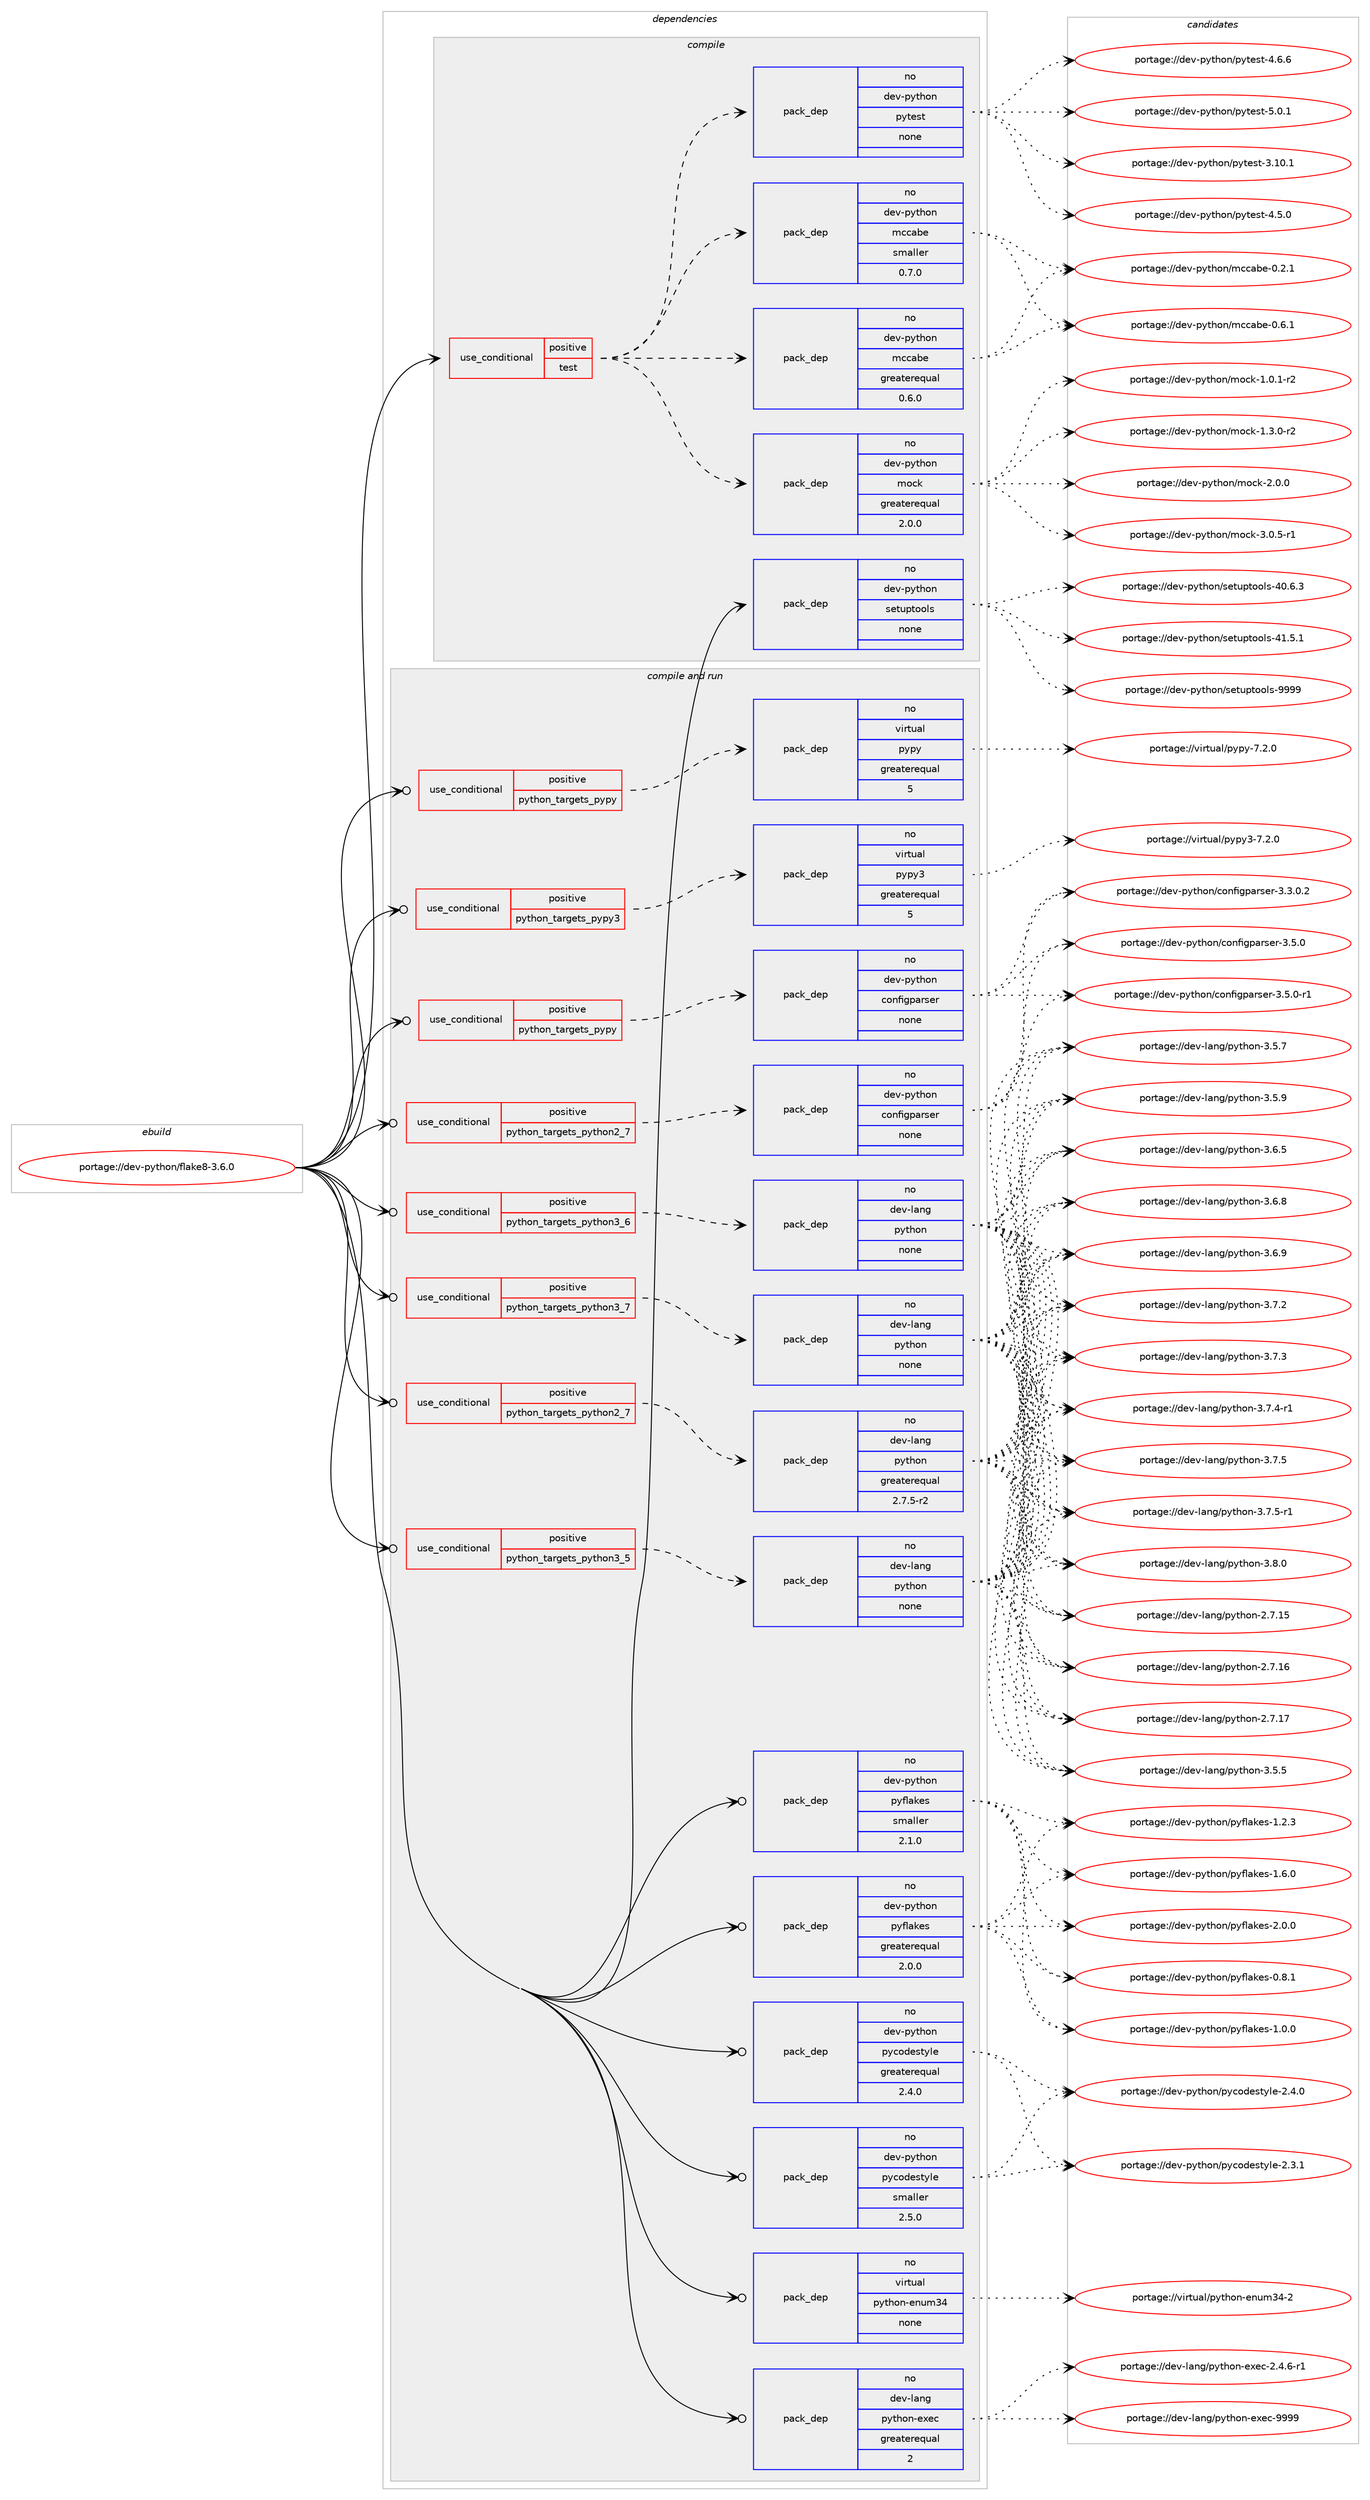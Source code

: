 digraph prolog {

# *************
# Graph options
# *************

newrank=true;
concentrate=true;
compound=true;
graph [rankdir=LR,fontname=Helvetica,fontsize=10,ranksep=1.5];#, ranksep=2.5, nodesep=0.2];
edge  [arrowhead=vee];
node  [fontname=Helvetica,fontsize=10];

# **********
# The ebuild
# **********

subgraph cluster_leftcol {
color=gray;
rank=same;
label=<<i>ebuild</i>>;
id [label="portage://dev-python/flake8-3.6.0", color=red, width=4, href="../dev-python/flake8-3.6.0.svg"];
}

# ****************
# The dependencies
# ****************

subgraph cluster_midcol {
color=gray;
label=<<i>dependencies</i>>;
subgraph cluster_compile {
fillcolor="#eeeeee";
style=filled;
label=<<i>compile</i>>;
subgraph cond28658 {
dependency139515 [label=<<TABLE BORDER="0" CELLBORDER="1" CELLSPACING="0" CELLPADDING="4"><TR><TD ROWSPAN="3" CELLPADDING="10">use_conditional</TD></TR><TR><TD>positive</TD></TR><TR><TD>test</TD></TR></TABLE>>, shape=none, color=red];
subgraph pack107529 {
dependency139516 [label=<<TABLE BORDER="0" CELLBORDER="1" CELLSPACING="0" CELLPADDING="4" WIDTH="220"><TR><TD ROWSPAN="6" CELLPADDING="30">pack_dep</TD></TR><TR><TD WIDTH="110">no</TD></TR><TR><TD>dev-python</TD></TR><TR><TD>mccabe</TD></TR><TR><TD>greaterequal</TD></TR><TR><TD>0.6.0</TD></TR></TABLE>>, shape=none, color=blue];
}
dependency139515:e -> dependency139516:w [weight=20,style="dashed",arrowhead="vee"];
subgraph pack107530 {
dependency139517 [label=<<TABLE BORDER="0" CELLBORDER="1" CELLSPACING="0" CELLPADDING="4" WIDTH="220"><TR><TD ROWSPAN="6" CELLPADDING="30">pack_dep</TD></TR><TR><TD WIDTH="110">no</TD></TR><TR><TD>dev-python</TD></TR><TR><TD>mccabe</TD></TR><TR><TD>smaller</TD></TR><TR><TD>0.7.0</TD></TR></TABLE>>, shape=none, color=blue];
}
dependency139515:e -> dependency139517:w [weight=20,style="dashed",arrowhead="vee"];
subgraph pack107531 {
dependency139518 [label=<<TABLE BORDER="0" CELLBORDER="1" CELLSPACING="0" CELLPADDING="4" WIDTH="220"><TR><TD ROWSPAN="6" CELLPADDING="30">pack_dep</TD></TR><TR><TD WIDTH="110">no</TD></TR><TR><TD>dev-python</TD></TR><TR><TD>pytest</TD></TR><TR><TD>none</TD></TR><TR><TD></TD></TR></TABLE>>, shape=none, color=blue];
}
dependency139515:e -> dependency139518:w [weight=20,style="dashed",arrowhead="vee"];
subgraph pack107532 {
dependency139519 [label=<<TABLE BORDER="0" CELLBORDER="1" CELLSPACING="0" CELLPADDING="4" WIDTH="220"><TR><TD ROWSPAN="6" CELLPADDING="30">pack_dep</TD></TR><TR><TD WIDTH="110">no</TD></TR><TR><TD>dev-python</TD></TR><TR><TD>mock</TD></TR><TR><TD>greaterequal</TD></TR><TR><TD>2.0.0</TD></TR></TABLE>>, shape=none, color=blue];
}
dependency139515:e -> dependency139519:w [weight=20,style="dashed",arrowhead="vee"];
}
id:e -> dependency139515:w [weight=20,style="solid",arrowhead="vee"];
subgraph pack107533 {
dependency139520 [label=<<TABLE BORDER="0" CELLBORDER="1" CELLSPACING="0" CELLPADDING="4" WIDTH="220"><TR><TD ROWSPAN="6" CELLPADDING="30">pack_dep</TD></TR><TR><TD WIDTH="110">no</TD></TR><TR><TD>dev-python</TD></TR><TR><TD>setuptools</TD></TR><TR><TD>none</TD></TR><TR><TD></TD></TR></TABLE>>, shape=none, color=blue];
}
id:e -> dependency139520:w [weight=20,style="solid",arrowhead="vee"];
}
subgraph cluster_compileandrun {
fillcolor="#eeeeee";
style=filled;
label=<<i>compile and run</i>>;
subgraph cond28659 {
dependency139521 [label=<<TABLE BORDER="0" CELLBORDER="1" CELLSPACING="0" CELLPADDING="4"><TR><TD ROWSPAN="3" CELLPADDING="10">use_conditional</TD></TR><TR><TD>positive</TD></TR><TR><TD>python_targets_pypy</TD></TR></TABLE>>, shape=none, color=red];
subgraph pack107534 {
dependency139522 [label=<<TABLE BORDER="0" CELLBORDER="1" CELLSPACING="0" CELLPADDING="4" WIDTH="220"><TR><TD ROWSPAN="6" CELLPADDING="30">pack_dep</TD></TR><TR><TD WIDTH="110">no</TD></TR><TR><TD>dev-python</TD></TR><TR><TD>configparser</TD></TR><TR><TD>none</TD></TR><TR><TD></TD></TR></TABLE>>, shape=none, color=blue];
}
dependency139521:e -> dependency139522:w [weight=20,style="dashed",arrowhead="vee"];
}
id:e -> dependency139521:w [weight=20,style="solid",arrowhead="odotvee"];
subgraph cond28660 {
dependency139523 [label=<<TABLE BORDER="0" CELLBORDER="1" CELLSPACING="0" CELLPADDING="4"><TR><TD ROWSPAN="3" CELLPADDING="10">use_conditional</TD></TR><TR><TD>positive</TD></TR><TR><TD>python_targets_pypy</TD></TR></TABLE>>, shape=none, color=red];
subgraph pack107535 {
dependency139524 [label=<<TABLE BORDER="0" CELLBORDER="1" CELLSPACING="0" CELLPADDING="4" WIDTH="220"><TR><TD ROWSPAN="6" CELLPADDING="30">pack_dep</TD></TR><TR><TD WIDTH="110">no</TD></TR><TR><TD>virtual</TD></TR><TR><TD>pypy</TD></TR><TR><TD>greaterequal</TD></TR><TR><TD>5</TD></TR></TABLE>>, shape=none, color=blue];
}
dependency139523:e -> dependency139524:w [weight=20,style="dashed",arrowhead="vee"];
}
id:e -> dependency139523:w [weight=20,style="solid",arrowhead="odotvee"];
subgraph cond28661 {
dependency139525 [label=<<TABLE BORDER="0" CELLBORDER="1" CELLSPACING="0" CELLPADDING="4"><TR><TD ROWSPAN="3" CELLPADDING="10">use_conditional</TD></TR><TR><TD>positive</TD></TR><TR><TD>python_targets_pypy3</TD></TR></TABLE>>, shape=none, color=red];
subgraph pack107536 {
dependency139526 [label=<<TABLE BORDER="0" CELLBORDER="1" CELLSPACING="0" CELLPADDING="4" WIDTH="220"><TR><TD ROWSPAN="6" CELLPADDING="30">pack_dep</TD></TR><TR><TD WIDTH="110">no</TD></TR><TR><TD>virtual</TD></TR><TR><TD>pypy3</TD></TR><TR><TD>greaterequal</TD></TR><TR><TD>5</TD></TR></TABLE>>, shape=none, color=blue];
}
dependency139525:e -> dependency139526:w [weight=20,style="dashed",arrowhead="vee"];
}
id:e -> dependency139525:w [weight=20,style="solid",arrowhead="odotvee"];
subgraph cond28662 {
dependency139527 [label=<<TABLE BORDER="0" CELLBORDER="1" CELLSPACING="0" CELLPADDING="4"><TR><TD ROWSPAN="3" CELLPADDING="10">use_conditional</TD></TR><TR><TD>positive</TD></TR><TR><TD>python_targets_python2_7</TD></TR></TABLE>>, shape=none, color=red];
subgraph pack107537 {
dependency139528 [label=<<TABLE BORDER="0" CELLBORDER="1" CELLSPACING="0" CELLPADDING="4" WIDTH="220"><TR><TD ROWSPAN="6" CELLPADDING="30">pack_dep</TD></TR><TR><TD WIDTH="110">no</TD></TR><TR><TD>dev-lang</TD></TR><TR><TD>python</TD></TR><TR><TD>greaterequal</TD></TR><TR><TD>2.7.5-r2</TD></TR></TABLE>>, shape=none, color=blue];
}
dependency139527:e -> dependency139528:w [weight=20,style="dashed",arrowhead="vee"];
}
id:e -> dependency139527:w [weight=20,style="solid",arrowhead="odotvee"];
subgraph cond28663 {
dependency139529 [label=<<TABLE BORDER="0" CELLBORDER="1" CELLSPACING="0" CELLPADDING="4"><TR><TD ROWSPAN="3" CELLPADDING="10">use_conditional</TD></TR><TR><TD>positive</TD></TR><TR><TD>python_targets_python2_7</TD></TR></TABLE>>, shape=none, color=red];
subgraph pack107538 {
dependency139530 [label=<<TABLE BORDER="0" CELLBORDER="1" CELLSPACING="0" CELLPADDING="4" WIDTH="220"><TR><TD ROWSPAN="6" CELLPADDING="30">pack_dep</TD></TR><TR><TD WIDTH="110">no</TD></TR><TR><TD>dev-python</TD></TR><TR><TD>configparser</TD></TR><TR><TD>none</TD></TR><TR><TD></TD></TR></TABLE>>, shape=none, color=blue];
}
dependency139529:e -> dependency139530:w [weight=20,style="dashed",arrowhead="vee"];
}
id:e -> dependency139529:w [weight=20,style="solid",arrowhead="odotvee"];
subgraph cond28664 {
dependency139531 [label=<<TABLE BORDER="0" CELLBORDER="1" CELLSPACING="0" CELLPADDING="4"><TR><TD ROWSPAN="3" CELLPADDING="10">use_conditional</TD></TR><TR><TD>positive</TD></TR><TR><TD>python_targets_python3_5</TD></TR></TABLE>>, shape=none, color=red];
subgraph pack107539 {
dependency139532 [label=<<TABLE BORDER="0" CELLBORDER="1" CELLSPACING="0" CELLPADDING="4" WIDTH="220"><TR><TD ROWSPAN="6" CELLPADDING="30">pack_dep</TD></TR><TR><TD WIDTH="110">no</TD></TR><TR><TD>dev-lang</TD></TR><TR><TD>python</TD></TR><TR><TD>none</TD></TR><TR><TD></TD></TR></TABLE>>, shape=none, color=blue];
}
dependency139531:e -> dependency139532:w [weight=20,style="dashed",arrowhead="vee"];
}
id:e -> dependency139531:w [weight=20,style="solid",arrowhead="odotvee"];
subgraph cond28665 {
dependency139533 [label=<<TABLE BORDER="0" CELLBORDER="1" CELLSPACING="0" CELLPADDING="4"><TR><TD ROWSPAN="3" CELLPADDING="10">use_conditional</TD></TR><TR><TD>positive</TD></TR><TR><TD>python_targets_python3_6</TD></TR></TABLE>>, shape=none, color=red];
subgraph pack107540 {
dependency139534 [label=<<TABLE BORDER="0" CELLBORDER="1" CELLSPACING="0" CELLPADDING="4" WIDTH="220"><TR><TD ROWSPAN="6" CELLPADDING="30">pack_dep</TD></TR><TR><TD WIDTH="110">no</TD></TR><TR><TD>dev-lang</TD></TR><TR><TD>python</TD></TR><TR><TD>none</TD></TR><TR><TD></TD></TR></TABLE>>, shape=none, color=blue];
}
dependency139533:e -> dependency139534:w [weight=20,style="dashed",arrowhead="vee"];
}
id:e -> dependency139533:w [weight=20,style="solid",arrowhead="odotvee"];
subgraph cond28666 {
dependency139535 [label=<<TABLE BORDER="0" CELLBORDER="1" CELLSPACING="0" CELLPADDING="4"><TR><TD ROWSPAN="3" CELLPADDING="10">use_conditional</TD></TR><TR><TD>positive</TD></TR><TR><TD>python_targets_python3_7</TD></TR></TABLE>>, shape=none, color=red];
subgraph pack107541 {
dependency139536 [label=<<TABLE BORDER="0" CELLBORDER="1" CELLSPACING="0" CELLPADDING="4" WIDTH="220"><TR><TD ROWSPAN="6" CELLPADDING="30">pack_dep</TD></TR><TR><TD WIDTH="110">no</TD></TR><TR><TD>dev-lang</TD></TR><TR><TD>python</TD></TR><TR><TD>none</TD></TR><TR><TD></TD></TR></TABLE>>, shape=none, color=blue];
}
dependency139535:e -> dependency139536:w [weight=20,style="dashed",arrowhead="vee"];
}
id:e -> dependency139535:w [weight=20,style="solid",arrowhead="odotvee"];
subgraph pack107542 {
dependency139537 [label=<<TABLE BORDER="0" CELLBORDER="1" CELLSPACING="0" CELLPADDING="4" WIDTH="220"><TR><TD ROWSPAN="6" CELLPADDING="30">pack_dep</TD></TR><TR><TD WIDTH="110">no</TD></TR><TR><TD>dev-lang</TD></TR><TR><TD>python-exec</TD></TR><TR><TD>greaterequal</TD></TR><TR><TD>2</TD></TR></TABLE>>, shape=none, color=blue];
}
id:e -> dependency139537:w [weight=20,style="solid",arrowhead="odotvee"];
subgraph pack107543 {
dependency139538 [label=<<TABLE BORDER="0" CELLBORDER="1" CELLSPACING="0" CELLPADDING="4" WIDTH="220"><TR><TD ROWSPAN="6" CELLPADDING="30">pack_dep</TD></TR><TR><TD WIDTH="110">no</TD></TR><TR><TD>dev-python</TD></TR><TR><TD>pycodestyle</TD></TR><TR><TD>greaterequal</TD></TR><TR><TD>2.4.0</TD></TR></TABLE>>, shape=none, color=blue];
}
id:e -> dependency139538:w [weight=20,style="solid",arrowhead="odotvee"];
subgraph pack107544 {
dependency139539 [label=<<TABLE BORDER="0" CELLBORDER="1" CELLSPACING="0" CELLPADDING="4" WIDTH="220"><TR><TD ROWSPAN="6" CELLPADDING="30">pack_dep</TD></TR><TR><TD WIDTH="110">no</TD></TR><TR><TD>dev-python</TD></TR><TR><TD>pycodestyle</TD></TR><TR><TD>smaller</TD></TR><TR><TD>2.5.0</TD></TR></TABLE>>, shape=none, color=blue];
}
id:e -> dependency139539:w [weight=20,style="solid",arrowhead="odotvee"];
subgraph pack107545 {
dependency139540 [label=<<TABLE BORDER="0" CELLBORDER="1" CELLSPACING="0" CELLPADDING="4" WIDTH="220"><TR><TD ROWSPAN="6" CELLPADDING="30">pack_dep</TD></TR><TR><TD WIDTH="110">no</TD></TR><TR><TD>dev-python</TD></TR><TR><TD>pyflakes</TD></TR><TR><TD>greaterequal</TD></TR><TR><TD>2.0.0</TD></TR></TABLE>>, shape=none, color=blue];
}
id:e -> dependency139540:w [weight=20,style="solid",arrowhead="odotvee"];
subgraph pack107546 {
dependency139541 [label=<<TABLE BORDER="0" CELLBORDER="1" CELLSPACING="0" CELLPADDING="4" WIDTH="220"><TR><TD ROWSPAN="6" CELLPADDING="30">pack_dep</TD></TR><TR><TD WIDTH="110">no</TD></TR><TR><TD>dev-python</TD></TR><TR><TD>pyflakes</TD></TR><TR><TD>smaller</TD></TR><TR><TD>2.1.0</TD></TR></TABLE>>, shape=none, color=blue];
}
id:e -> dependency139541:w [weight=20,style="solid",arrowhead="odotvee"];
subgraph pack107547 {
dependency139542 [label=<<TABLE BORDER="0" CELLBORDER="1" CELLSPACING="0" CELLPADDING="4" WIDTH="220"><TR><TD ROWSPAN="6" CELLPADDING="30">pack_dep</TD></TR><TR><TD WIDTH="110">no</TD></TR><TR><TD>virtual</TD></TR><TR><TD>python-enum34</TD></TR><TR><TD>none</TD></TR><TR><TD></TD></TR></TABLE>>, shape=none, color=blue];
}
id:e -> dependency139542:w [weight=20,style="solid",arrowhead="odotvee"];
}
subgraph cluster_run {
fillcolor="#eeeeee";
style=filled;
label=<<i>run</i>>;
}
}

# **************
# The candidates
# **************

subgraph cluster_choices {
rank=same;
color=gray;
label=<<i>candidates</i>>;

subgraph choice107529 {
color=black;
nodesep=1;
choiceportage100101118451121211161041111104710999999798101454846504649 [label="portage://dev-python/mccabe-0.2.1", color=red, width=4,href="../dev-python/mccabe-0.2.1.svg"];
choiceportage100101118451121211161041111104710999999798101454846544649 [label="portage://dev-python/mccabe-0.6.1", color=red, width=4,href="../dev-python/mccabe-0.6.1.svg"];
dependency139516:e -> choiceportage100101118451121211161041111104710999999798101454846504649:w [style=dotted,weight="100"];
dependency139516:e -> choiceportage100101118451121211161041111104710999999798101454846544649:w [style=dotted,weight="100"];
}
subgraph choice107530 {
color=black;
nodesep=1;
choiceportage100101118451121211161041111104710999999798101454846504649 [label="portage://dev-python/mccabe-0.2.1", color=red, width=4,href="../dev-python/mccabe-0.2.1.svg"];
choiceportage100101118451121211161041111104710999999798101454846544649 [label="portage://dev-python/mccabe-0.6.1", color=red, width=4,href="../dev-python/mccabe-0.6.1.svg"];
dependency139517:e -> choiceportage100101118451121211161041111104710999999798101454846504649:w [style=dotted,weight="100"];
dependency139517:e -> choiceportage100101118451121211161041111104710999999798101454846544649:w [style=dotted,weight="100"];
}
subgraph choice107531 {
color=black;
nodesep=1;
choiceportage100101118451121211161041111104711212111610111511645514649484649 [label="portage://dev-python/pytest-3.10.1", color=red, width=4,href="../dev-python/pytest-3.10.1.svg"];
choiceportage1001011184511212111610411111047112121116101115116455246534648 [label="portage://dev-python/pytest-4.5.0", color=red, width=4,href="../dev-python/pytest-4.5.0.svg"];
choiceportage1001011184511212111610411111047112121116101115116455246544654 [label="portage://dev-python/pytest-4.6.6", color=red, width=4,href="../dev-python/pytest-4.6.6.svg"];
choiceportage1001011184511212111610411111047112121116101115116455346484649 [label="portage://dev-python/pytest-5.0.1", color=red, width=4,href="../dev-python/pytest-5.0.1.svg"];
dependency139518:e -> choiceportage100101118451121211161041111104711212111610111511645514649484649:w [style=dotted,weight="100"];
dependency139518:e -> choiceportage1001011184511212111610411111047112121116101115116455246534648:w [style=dotted,weight="100"];
dependency139518:e -> choiceportage1001011184511212111610411111047112121116101115116455246544654:w [style=dotted,weight="100"];
dependency139518:e -> choiceportage1001011184511212111610411111047112121116101115116455346484649:w [style=dotted,weight="100"];
}
subgraph choice107532 {
color=black;
nodesep=1;
choiceportage1001011184511212111610411111047109111991074549464846494511450 [label="portage://dev-python/mock-1.0.1-r2", color=red, width=4,href="../dev-python/mock-1.0.1-r2.svg"];
choiceportage1001011184511212111610411111047109111991074549465146484511450 [label="portage://dev-python/mock-1.3.0-r2", color=red, width=4,href="../dev-python/mock-1.3.0-r2.svg"];
choiceportage100101118451121211161041111104710911199107455046484648 [label="portage://dev-python/mock-2.0.0", color=red, width=4,href="../dev-python/mock-2.0.0.svg"];
choiceportage1001011184511212111610411111047109111991074551464846534511449 [label="portage://dev-python/mock-3.0.5-r1", color=red, width=4,href="../dev-python/mock-3.0.5-r1.svg"];
dependency139519:e -> choiceportage1001011184511212111610411111047109111991074549464846494511450:w [style=dotted,weight="100"];
dependency139519:e -> choiceportage1001011184511212111610411111047109111991074549465146484511450:w [style=dotted,weight="100"];
dependency139519:e -> choiceportage100101118451121211161041111104710911199107455046484648:w [style=dotted,weight="100"];
dependency139519:e -> choiceportage1001011184511212111610411111047109111991074551464846534511449:w [style=dotted,weight="100"];
}
subgraph choice107533 {
color=black;
nodesep=1;
choiceportage100101118451121211161041111104711510111611711211611111110811545524846544651 [label="portage://dev-python/setuptools-40.6.3", color=red, width=4,href="../dev-python/setuptools-40.6.3.svg"];
choiceportage100101118451121211161041111104711510111611711211611111110811545524946534649 [label="portage://dev-python/setuptools-41.5.1", color=red, width=4,href="../dev-python/setuptools-41.5.1.svg"];
choiceportage10010111845112121116104111110471151011161171121161111111081154557575757 [label="portage://dev-python/setuptools-9999", color=red, width=4,href="../dev-python/setuptools-9999.svg"];
dependency139520:e -> choiceportage100101118451121211161041111104711510111611711211611111110811545524846544651:w [style=dotted,weight="100"];
dependency139520:e -> choiceportage100101118451121211161041111104711510111611711211611111110811545524946534649:w [style=dotted,weight="100"];
dependency139520:e -> choiceportage10010111845112121116104111110471151011161171121161111111081154557575757:w [style=dotted,weight="100"];
}
subgraph choice107534 {
color=black;
nodesep=1;
choiceportage100101118451121211161041111104799111110102105103112971141151011144551465146484650 [label="portage://dev-python/configparser-3.3.0.2", color=red, width=4,href="../dev-python/configparser-3.3.0.2.svg"];
choiceportage10010111845112121116104111110479911111010210510311297114115101114455146534648 [label="portage://dev-python/configparser-3.5.0", color=red, width=4,href="../dev-python/configparser-3.5.0.svg"];
choiceportage100101118451121211161041111104799111110102105103112971141151011144551465346484511449 [label="portage://dev-python/configparser-3.5.0-r1", color=red, width=4,href="../dev-python/configparser-3.5.0-r1.svg"];
dependency139522:e -> choiceportage100101118451121211161041111104799111110102105103112971141151011144551465146484650:w [style=dotted,weight="100"];
dependency139522:e -> choiceportage10010111845112121116104111110479911111010210510311297114115101114455146534648:w [style=dotted,weight="100"];
dependency139522:e -> choiceportage100101118451121211161041111104799111110102105103112971141151011144551465346484511449:w [style=dotted,weight="100"];
}
subgraph choice107535 {
color=black;
nodesep=1;
choiceportage1181051141161179710847112121112121455546504648 [label="portage://virtual/pypy-7.2.0", color=red, width=4,href="../virtual/pypy-7.2.0.svg"];
dependency139524:e -> choiceportage1181051141161179710847112121112121455546504648:w [style=dotted,weight="100"];
}
subgraph choice107536 {
color=black;
nodesep=1;
choiceportage118105114116117971084711212111212151455546504648 [label="portage://virtual/pypy3-7.2.0", color=red, width=4,href="../virtual/pypy3-7.2.0.svg"];
dependency139526:e -> choiceportage118105114116117971084711212111212151455546504648:w [style=dotted,weight="100"];
}
subgraph choice107537 {
color=black;
nodesep=1;
choiceportage10010111845108971101034711212111610411111045504655464953 [label="portage://dev-lang/python-2.7.15", color=red, width=4,href="../dev-lang/python-2.7.15.svg"];
choiceportage10010111845108971101034711212111610411111045504655464954 [label="portage://dev-lang/python-2.7.16", color=red, width=4,href="../dev-lang/python-2.7.16.svg"];
choiceportage10010111845108971101034711212111610411111045504655464955 [label="portage://dev-lang/python-2.7.17", color=red, width=4,href="../dev-lang/python-2.7.17.svg"];
choiceportage100101118451089711010347112121116104111110455146534653 [label="portage://dev-lang/python-3.5.5", color=red, width=4,href="../dev-lang/python-3.5.5.svg"];
choiceportage100101118451089711010347112121116104111110455146534655 [label="portage://dev-lang/python-3.5.7", color=red, width=4,href="../dev-lang/python-3.5.7.svg"];
choiceportage100101118451089711010347112121116104111110455146534657 [label="portage://dev-lang/python-3.5.9", color=red, width=4,href="../dev-lang/python-3.5.9.svg"];
choiceportage100101118451089711010347112121116104111110455146544653 [label="portage://dev-lang/python-3.6.5", color=red, width=4,href="../dev-lang/python-3.6.5.svg"];
choiceportage100101118451089711010347112121116104111110455146544656 [label="portage://dev-lang/python-3.6.8", color=red, width=4,href="../dev-lang/python-3.6.8.svg"];
choiceportage100101118451089711010347112121116104111110455146544657 [label="portage://dev-lang/python-3.6.9", color=red, width=4,href="../dev-lang/python-3.6.9.svg"];
choiceportage100101118451089711010347112121116104111110455146554650 [label="portage://dev-lang/python-3.7.2", color=red, width=4,href="../dev-lang/python-3.7.2.svg"];
choiceportage100101118451089711010347112121116104111110455146554651 [label="portage://dev-lang/python-3.7.3", color=red, width=4,href="../dev-lang/python-3.7.3.svg"];
choiceportage1001011184510897110103471121211161041111104551465546524511449 [label="portage://dev-lang/python-3.7.4-r1", color=red, width=4,href="../dev-lang/python-3.7.4-r1.svg"];
choiceportage100101118451089711010347112121116104111110455146554653 [label="portage://dev-lang/python-3.7.5", color=red, width=4,href="../dev-lang/python-3.7.5.svg"];
choiceportage1001011184510897110103471121211161041111104551465546534511449 [label="portage://dev-lang/python-3.7.5-r1", color=red, width=4,href="../dev-lang/python-3.7.5-r1.svg"];
choiceportage100101118451089711010347112121116104111110455146564648 [label="portage://dev-lang/python-3.8.0", color=red, width=4,href="../dev-lang/python-3.8.0.svg"];
dependency139528:e -> choiceportage10010111845108971101034711212111610411111045504655464953:w [style=dotted,weight="100"];
dependency139528:e -> choiceportage10010111845108971101034711212111610411111045504655464954:w [style=dotted,weight="100"];
dependency139528:e -> choiceportage10010111845108971101034711212111610411111045504655464955:w [style=dotted,weight="100"];
dependency139528:e -> choiceportage100101118451089711010347112121116104111110455146534653:w [style=dotted,weight="100"];
dependency139528:e -> choiceportage100101118451089711010347112121116104111110455146534655:w [style=dotted,weight="100"];
dependency139528:e -> choiceportage100101118451089711010347112121116104111110455146534657:w [style=dotted,weight="100"];
dependency139528:e -> choiceportage100101118451089711010347112121116104111110455146544653:w [style=dotted,weight="100"];
dependency139528:e -> choiceportage100101118451089711010347112121116104111110455146544656:w [style=dotted,weight="100"];
dependency139528:e -> choiceportage100101118451089711010347112121116104111110455146544657:w [style=dotted,weight="100"];
dependency139528:e -> choiceportage100101118451089711010347112121116104111110455146554650:w [style=dotted,weight="100"];
dependency139528:e -> choiceportage100101118451089711010347112121116104111110455146554651:w [style=dotted,weight="100"];
dependency139528:e -> choiceportage1001011184510897110103471121211161041111104551465546524511449:w [style=dotted,weight="100"];
dependency139528:e -> choiceportage100101118451089711010347112121116104111110455146554653:w [style=dotted,weight="100"];
dependency139528:e -> choiceportage1001011184510897110103471121211161041111104551465546534511449:w [style=dotted,weight="100"];
dependency139528:e -> choiceportage100101118451089711010347112121116104111110455146564648:w [style=dotted,weight="100"];
}
subgraph choice107538 {
color=black;
nodesep=1;
choiceportage100101118451121211161041111104799111110102105103112971141151011144551465146484650 [label="portage://dev-python/configparser-3.3.0.2", color=red, width=4,href="../dev-python/configparser-3.3.0.2.svg"];
choiceportage10010111845112121116104111110479911111010210510311297114115101114455146534648 [label="portage://dev-python/configparser-3.5.0", color=red, width=4,href="../dev-python/configparser-3.5.0.svg"];
choiceportage100101118451121211161041111104799111110102105103112971141151011144551465346484511449 [label="portage://dev-python/configparser-3.5.0-r1", color=red, width=4,href="../dev-python/configparser-3.5.0-r1.svg"];
dependency139530:e -> choiceportage100101118451121211161041111104799111110102105103112971141151011144551465146484650:w [style=dotted,weight="100"];
dependency139530:e -> choiceportage10010111845112121116104111110479911111010210510311297114115101114455146534648:w [style=dotted,weight="100"];
dependency139530:e -> choiceportage100101118451121211161041111104799111110102105103112971141151011144551465346484511449:w [style=dotted,weight="100"];
}
subgraph choice107539 {
color=black;
nodesep=1;
choiceportage10010111845108971101034711212111610411111045504655464953 [label="portage://dev-lang/python-2.7.15", color=red, width=4,href="../dev-lang/python-2.7.15.svg"];
choiceportage10010111845108971101034711212111610411111045504655464954 [label="portage://dev-lang/python-2.7.16", color=red, width=4,href="../dev-lang/python-2.7.16.svg"];
choiceportage10010111845108971101034711212111610411111045504655464955 [label="portage://dev-lang/python-2.7.17", color=red, width=4,href="../dev-lang/python-2.7.17.svg"];
choiceportage100101118451089711010347112121116104111110455146534653 [label="portage://dev-lang/python-3.5.5", color=red, width=4,href="../dev-lang/python-3.5.5.svg"];
choiceportage100101118451089711010347112121116104111110455146534655 [label="portage://dev-lang/python-3.5.7", color=red, width=4,href="../dev-lang/python-3.5.7.svg"];
choiceportage100101118451089711010347112121116104111110455146534657 [label="portage://dev-lang/python-3.5.9", color=red, width=4,href="../dev-lang/python-3.5.9.svg"];
choiceportage100101118451089711010347112121116104111110455146544653 [label="portage://dev-lang/python-3.6.5", color=red, width=4,href="../dev-lang/python-3.6.5.svg"];
choiceportage100101118451089711010347112121116104111110455146544656 [label="portage://dev-lang/python-3.6.8", color=red, width=4,href="../dev-lang/python-3.6.8.svg"];
choiceportage100101118451089711010347112121116104111110455146544657 [label="portage://dev-lang/python-3.6.9", color=red, width=4,href="../dev-lang/python-3.6.9.svg"];
choiceportage100101118451089711010347112121116104111110455146554650 [label="portage://dev-lang/python-3.7.2", color=red, width=4,href="../dev-lang/python-3.7.2.svg"];
choiceportage100101118451089711010347112121116104111110455146554651 [label="portage://dev-lang/python-3.7.3", color=red, width=4,href="../dev-lang/python-3.7.3.svg"];
choiceportage1001011184510897110103471121211161041111104551465546524511449 [label="portage://dev-lang/python-3.7.4-r1", color=red, width=4,href="../dev-lang/python-3.7.4-r1.svg"];
choiceportage100101118451089711010347112121116104111110455146554653 [label="portage://dev-lang/python-3.7.5", color=red, width=4,href="../dev-lang/python-3.7.5.svg"];
choiceportage1001011184510897110103471121211161041111104551465546534511449 [label="portage://dev-lang/python-3.7.5-r1", color=red, width=4,href="../dev-lang/python-3.7.5-r1.svg"];
choiceportage100101118451089711010347112121116104111110455146564648 [label="portage://dev-lang/python-3.8.0", color=red, width=4,href="../dev-lang/python-3.8.0.svg"];
dependency139532:e -> choiceportage10010111845108971101034711212111610411111045504655464953:w [style=dotted,weight="100"];
dependency139532:e -> choiceportage10010111845108971101034711212111610411111045504655464954:w [style=dotted,weight="100"];
dependency139532:e -> choiceportage10010111845108971101034711212111610411111045504655464955:w [style=dotted,weight="100"];
dependency139532:e -> choiceportage100101118451089711010347112121116104111110455146534653:w [style=dotted,weight="100"];
dependency139532:e -> choiceportage100101118451089711010347112121116104111110455146534655:w [style=dotted,weight="100"];
dependency139532:e -> choiceportage100101118451089711010347112121116104111110455146534657:w [style=dotted,weight="100"];
dependency139532:e -> choiceportage100101118451089711010347112121116104111110455146544653:w [style=dotted,weight="100"];
dependency139532:e -> choiceportage100101118451089711010347112121116104111110455146544656:w [style=dotted,weight="100"];
dependency139532:e -> choiceportage100101118451089711010347112121116104111110455146544657:w [style=dotted,weight="100"];
dependency139532:e -> choiceportage100101118451089711010347112121116104111110455146554650:w [style=dotted,weight="100"];
dependency139532:e -> choiceportage100101118451089711010347112121116104111110455146554651:w [style=dotted,weight="100"];
dependency139532:e -> choiceportage1001011184510897110103471121211161041111104551465546524511449:w [style=dotted,weight="100"];
dependency139532:e -> choiceportage100101118451089711010347112121116104111110455146554653:w [style=dotted,weight="100"];
dependency139532:e -> choiceportage1001011184510897110103471121211161041111104551465546534511449:w [style=dotted,weight="100"];
dependency139532:e -> choiceportage100101118451089711010347112121116104111110455146564648:w [style=dotted,weight="100"];
}
subgraph choice107540 {
color=black;
nodesep=1;
choiceportage10010111845108971101034711212111610411111045504655464953 [label="portage://dev-lang/python-2.7.15", color=red, width=4,href="../dev-lang/python-2.7.15.svg"];
choiceportage10010111845108971101034711212111610411111045504655464954 [label="portage://dev-lang/python-2.7.16", color=red, width=4,href="../dev-lang/python-2.7.16.svg"];
choiceportage10010111845108971101034711212111610411111045504655464955 [label="portage://dev-lang/python-2.7.17", color=red, width=4,href="../dev-lang/python-2.7.17.svg"];
choiceportage100101118451089711010347112121116104111110455146534653 [label="portage://dev-lang/python-3.5.5", color=red, width=4,href="../dev-lang/python-3.5.5.svg"];
choiceportage100101118451089711010347112121116104111110455146534655 [label="portage://dev-lang/python-3.5.7", color=red, width=4,href="../dev-lang/python-3.5.7.svg"];
choiceportage100101118451089711010347112121116104111110455146534657 [label="portage://dev-lang/python-3.5.9", color=red, width=4,href="../dev-lang/python-3.5.9.svg"];
choiceportage100101118451089711010347112121116104111110455146544653 [label="portage://dev-lang/python-3.6.5", color=red, width=4,href="../dev-lang/python-3.6.5.svg"];
choiceportage100101118451089711010347112121116104111110455146544656 [label="portage://dev-lang/python-3.6.8", color=red, width=4,href="../dev-lang/python-3.6.8.svg"];
choiceportage100101118451089711010347112121116104111110455146544657 [label="portage://dev-lang/python-3.6.9", color=red, width=4,href="../dev-lang/python-3.6.9.svg"];
choiceportage100101118451089711010347112121116104111110455146554650 [label="portage://dev-lang/python-3.7.2", color=red, width=4,href="../dev-lang/python-3.7.2.svg"];
choiceportage100101118451089711010347112121116104111110455146554651 [label="portage://dev-lang/python-3.7.3", color=red, width=4,href="../dev-lang/python-3.7.3.svg"];
choiceportage1001011184510897110103471121211161041111104551465546524511449 [label="portage://dev-lang/python-3.7.4-r1", color=red, width=4,href="../dev-lang/python-3.7.4-r1.svg"];
choiceportage100101118451089711010347112121116104111110455146554653 [label="portage://dev-lang/python-3.7.5", color=red, width=4,href="../dev-lang/python-3.7.5.svg"];
choiceportage1001011184510897110103471121211161041111104551465546534511449 [label="portage://dev-lang/python-3.7.5-r1", color=red, width=4,href="../dev-lang/python-3.7.5-r1.svg"];
choiceportage100101118451089711010347112121116104111110455146564648 [label="portage://dev-lang/python-3.8.0", color=red, width=4,href="../dev-lang/python-3.8.0.svg"];
dependency139534:e -> choiceportage10010111845108971101034711212111610411111045504655464953:w [style=dotted,weight="100"];
dependency139534:e -> choiceportage10010111845108971101034711212111610411111045504655464954:w [style=dotted,weight="100"];
dependency139534:e -> choiceportage10010111845108971101034711212111610411111045504655464955:w [style=dotted,weight="100"];
dependency139534:e -> choiceportage100101118451089711010347112121116104111110455146534653:w [style=dotted,weight="100"];
dependency139534:e -> choiceportage100101118451089711010347112121116104111110455146534655:w [style=dotted,weight="100"];
dependency139534:e -> choiceportage100101118451089711010347112121116104111110455146534657:w [style=dotted,weight="100"];
dependency139534:e -> choiceportage100101118451089711010347112121116104111110455146544653:w [style=dotted,weight="100"];
dependency139534:e -> choiceportage100101118451089711010347112121116104111110455146544656:w [style=dotted,weight="100"];
dependency139534:e -> choiceportage100101118451089711010347112121116104111110455146544657:w [style=dotted,weight="100"];
dependency139534:e -> choiceportage100101118451089711010347112121116104111110455146554650:w [style=dotted,weight="100"];
dependency139534:e -> choiceportage100101118451089711010347112121116104111110455146554651:w [style=dotted,weight="100"];
dependency139534:e -> choiceportage1001011184510897110103471121211161041111104551465546524511449:w [style=dotted,weight="100"];
dependency139534:e -> choiceportage100101118451089711010347112121116104111110455146554653:w [style=dotted,weight="100"];
dependency139534:e -> choiceportage1001011184510897110103471121211161041111104551465546534511449:w [style=dotted,weight="100"];
dependency139534:e -> choiceportage100101118451089711010347112121116104111110455146564648:w [style=dotted,weight="100"];
}
subgraph choice107541 {
color=black;
nodesep=1;
choiceportage10010111845108971101034711212111610411111045504655464953 [label="portage://dev-lang/python-2.7.15", color=red, width=4,href="../dev-lang/python-2.7.15.svg"];
choiceportage10010111845108971101034711212111610411111045504655464954 [label="portage://dev-lang/python-2.7.16", color=red, width=4,href="../dev-lang/python-2.7.16.svg"];
choiceportage10010111845108971101034711212111610411111045504655464955 [label="portage://dev-lang/python-2.7.17", color=red, width=4,href="../dev-lang/python-2.7.17.svg"];
choiceportage100101118451089711010347112121116104111110455146534653 [label="portage://dev-lang/python-3.5.5", color=red, width=4,href="../dev-lang/python-3.5.5.svg"];
choiceportage100101118451089711010347112121116104111110455146534655 [label="portage://dev-lang/python-3.5.7", color=red, width=4,href="../dev-lang/python-3.5.7.svg"];
choiceportage100101118451089711010347112121116104111110455146534657 [label="portage://dev-lang/python-3.5.9", color=red, width=4,href="../dev-lang/python-3.5.9.svg"];
choiceportage100101118451089711010347112121116104111110455146544653 [label="portage://dev-lang/python-3.6.5", color=red, width=4,href="../dev-lang/python-3.6.5.svg"];
choiceportage100101118451089711010347112121116104111110455146544656 [label="portage://dev-lang/python-3.6.8", color=red, width=4,href="../dev-lang/python-3.6.8.svg"];
choiceportage100101118451089711010347112121116104111110455146544657 [label="portage://dev-lang/python-3.6.9", color=red, width=4,href="../dev-lang/python-3.6.9.svg"];
choiceportage100101118451089711010347112121116104111110455146554650 [label="portage://dev-lang/python-3.7.2", color=red, width=4,href="../dev-lang/python-3.7.2.svg"];
choiceportage100101118451089711010347112121116104111110455146554651 [label="portage://dev-lang/python-3.7.3", color=red, width=4,href="../dev-lang/python-3.7.3.svg"];
choiceportage1001011184510897110103471121211161041111104551465546524511449 [label="portage://dev-lang/python-3.7.4-r1", color=red, width=4,href="../dev-lang/python-3.7.4-r1.svg"];
choiceportage100101118451089711010347112121116104111110455146554653 [label="portage://dev-lang/python-3.7.5", color=red, width=4,href="../dev-lang/python-3.7.5.svg"];
choiceportage1001011184510897110103471121211161041111104551465546534511449 [label="portage://dev-lang/python-3.7.5-r1", color=red, width=4,href="../dev-lang/python-3.7.5-r1.svg"];
choiceportage100101118451089711010347112121116104111110455146564648 [label="portage://dev-lang/python-3.8.0", color=red, width=4,href="../dev-lang/python-3.8.0.svg"];
dependency139536:e -> choiceportage10010111845108971101034711212111610411111045504655464953:w [style=dotted,weight="100"];
dependency139536:e -> choiceportage10010111845108971101034711212111610411111045504655464954:w [style=dotted,weight="100"];
dependency139536:e -> choiceportage10010111845108971101034711212111610411111045504655464955:w [style=dotted,weight="100"];
dependency139536:e -> choiceportage100101118451089711010347112121116104111110455146534653:w [style=dotted,weight="100"];
dependency139536:e -> choiceportage100101118451089711010347112121116104111110455146534655:w [style=dotted,weight="100"];
dependency139536:e -> choiceportage100101118451089711010347112121116104111110455146534657:w [style=dotted,weight="100"];
dependency139536:e -> choiceportage100101118451089711010347112121116104111110455146544653:w [style=dotted,weight="100"];
dependency139536:e -> choiceportage100101118451089711010347112121116104111110455146544656:w [style=dotted,weight="100"];
dependency139536:e -> choiceportage100101118451089711010347112121116104111110455146544657:w [style=dotted,weight="100"];
dependency139536:e -> choiceportage100101118451089711010347112121116104111110455146554650:w [style=dotted,weight="100"];
dependency139536:e -> choiceportage100101118451089711010347112121116104111110455146554651:w [style=dotted,weight="100"];
dependency139536:e -> choiceportage1001011184510897110103471121211161041111104551465546524511449:w [style=dotted,weight="100"];
dependency139536:e -> choiceportage100101118451089711010347112121116104111110455146554653:w [style=dotted,weight="100"];
dependency139536:e -> choiceportage1001011184510897110103471121211161041111104551465546534511449:w [style=dotted,weight="100"];
dependency139536:e -> choiceportage100101118451089711010347112121116104111110455146564648:w [style=dotted,weight="100"];
}
subgraph choice107542 {
color=black;
nodesep=1;
choiceportage10010111845108971101034711212111610411111045101120101994550465246544511449 [label="portage://dev-lang/python-exec-2.4.6-r1", color=red, width=4,href="../dev-lang/python-exec-2.4.6-r1.svg"];
choiceportage10010111845108971101034711212111610411111045101120101994557575757 [label="portage://dev-lang/python-exec-9999", color=red, width=4,href="../dev-lang/python-exec-9999.svg"];
dependency139537:e -> choiceportage10010111845108971101034711212111610411111045101120101994550465246544511449:w [style=dotted,weight="100"];
dependency139537:e -> choiceportage10010111845108971101034711212111610411111045101120101994557575757:w [style=dotted,weight="100"];
}
subgraph choice107543 {
color=black;
nodesep=1;
choiceportage100101118451121211161041111104711212199111100101115116121108101455046514649 [label="portage://dev-python/pycodestyle-2.3.1", color=red, width=4,href="../dev-python/pycodestyle-2.3.1.svg"];
choiceportage100101118451121211161041111104711212199111100101115116121108101455046524648 [label="portage://dev-python/pycodestyle-2.4.0", color=red, width=4,href="../dev-python/pycodestyle-2.4.0.svg"];
dependency139538:e -> choiceportage100101118451121211161041111104711212199111100101115116121108101455046514649:w [style=dotted,weight="100"];
dependency139538:e -> choiceportage100101118451121211161041111104711212199111100101115116121108101455046524648:w [style=dotted,weight="100"];
}
subgraph choice107544 {
color=black;
nodesep=1;
choiceportage100101118451121211161041111104711212199111100101115116121108101455046514649 [label="portage://dev-python/pycodestyle-2.3.1", color=red, width=4,href="../dev-python/pycodestyle-2.3.1.svg"];
choiceportage100101118451121211161041111104711212199111100101115116121108101455046524648 [label="portage://dev-python/pycodestyle-2.4.0", color=red, width=4,href="../dev-python/pycodestyle-2.4.0.svg"];
dependency139539:e -> choiceportage100101118451121211161041111104711212199111100101115116121108101455046514649:w [style=dotted,weight="100"];
dependency139539:e -> choiceportage100101118451121211161041111104711212199111100101115116121108101455046524648:w [style=dotted,weight="100"];
}
subgraph choice107545 {
color=black;
nodesep=1;
choiceportage100101118451121211161041111104711212110210897107101115454846564649 [label="portage://dev-python/pyflakes-0.8.1", color=red, width=4,href="../dev-python/pyflakes-0.8.1.svg"];
choiceportage100101118451121211161041111104711212110210897107101115454946484648 [label="portage://dev-python/pyflakes-1.0.0", color=red, width=4,href="../dev-python/pyflakes-1.0.0.svg"];
choiceportage100101118451121211161041111104711212110210897107101115454946504651 [label="portage://dev-python/pyflakes-1.2.3", color=red, width=4,href="../dev-python/pyflakes-1.2.3.svg"];
choiceportage100101118451121211161041111104711212110210897107101115454946544648 [label="portage://dev-python/pyflakes-1.6.0", color=red, width=4,href="../dev-python/pyflakes-1.6.0.svg"];
choiceportage100101118451121211161041111104711212110210897107101115455046484648 [label="portage://dev-python/pyflakes-2.0.0", color=red, width=4,href="../dev-python/pyflakes-2.0.0.svg"];
dependency139540:e -> choiceportage100101118451121211161041111104711212110210897107101115454846564649:w [style=dotted,weight="100"];
dependency139540:e -> choiceportage100101118451121211161041111104711212110210897107101115454946484648:w [style=dotted,weight="100"];
dependency139540:e -> choiceportage100101118451121211161041111104711212110210897107101115454946504651:w [style=dotted,weight="100"];
dependency139540:e -> choiceportage100101118451121211161041111104711212110210897107101115454946544648:w [style=dotted,weight="100"];
dependency139540:e -> choiceportage100101118451121211161041111104711212110210897107101115455046484648:w [style=dotted,weight="100"];
}
subgraph choice107546 {
color=black;
nodesep=1;
choiceportage100101118451121211161041111104711212110210897107101115454846564649 [label="portage://dev-python/pyflakes-0.8.1", color=red, width=4,href="../dev-python/pyflakes-0.8.1.svg"];
choiceportage100101118451121211161041111104711212110210897107101115454946484648 [label="portage://dev-python/pyflakes-1.0.0", color=red, width=4,href="../dev-python/pyflakes-1.0.0.svg"];
choiceportage100101118451121211161041111104711212110210897107101115454946504651 [label="portage://dev-python/pyflakes-1.2.3", color=red, width=4,href="../dev-python/pyflakes-1.2.3.svg"];
choiceportage100101118451121211161041111104711212110210897107101115454946544648 [label="portage://dev-python/pyflakes-1.6.0", color=red, width=4,href="../dev-python/pyflakes-1.6.0.svg"];
choiceportage100101118451121211161041111104711212110210897107101115455046484648 [label="portage://dev-python/pyflakes-2.0.0", color=red, width=4,href="../dev-python/pyflakes-2.0.0.svg"];
dependency139541:e -> choiceportage100101118451121211161041111104711212110210897107101115454846564649:w [style=dotted,weight="100"];
dependency139541:e -> choiceportage100101118451121211161041111104711212110210897107101115454946484648:w [style=dotted,weight="100"];
dependency139541:e -> choiceportage100101118451121211161041111104711212110210897107101115454946504651:w [style=dotted,weight="100"];
dependency139541:e -> choiceportage100101118451121211161041111104711212110210897107101115454946544648:w [style=dotted,weight="100"];
dependency139541:e -> choiceportage100101118451121211161041111104711212110210897107101115455046484648:w [style=dotted,weight="100"];
}
subgraph choice107547 {
color=black;
nodesep=1;
choiceportage11810511411611797108471121211161041111104510111011710951524550 [label="portage://virtual/python-enum34-2", color=red, width=4,href="../virtual/python-enum34-2.svg"];
dependency139542:e -> choiceportage11810511411611797108471121211161041111104510111011710951524550:w [style=dotted,weight="100"];
}
}

}
